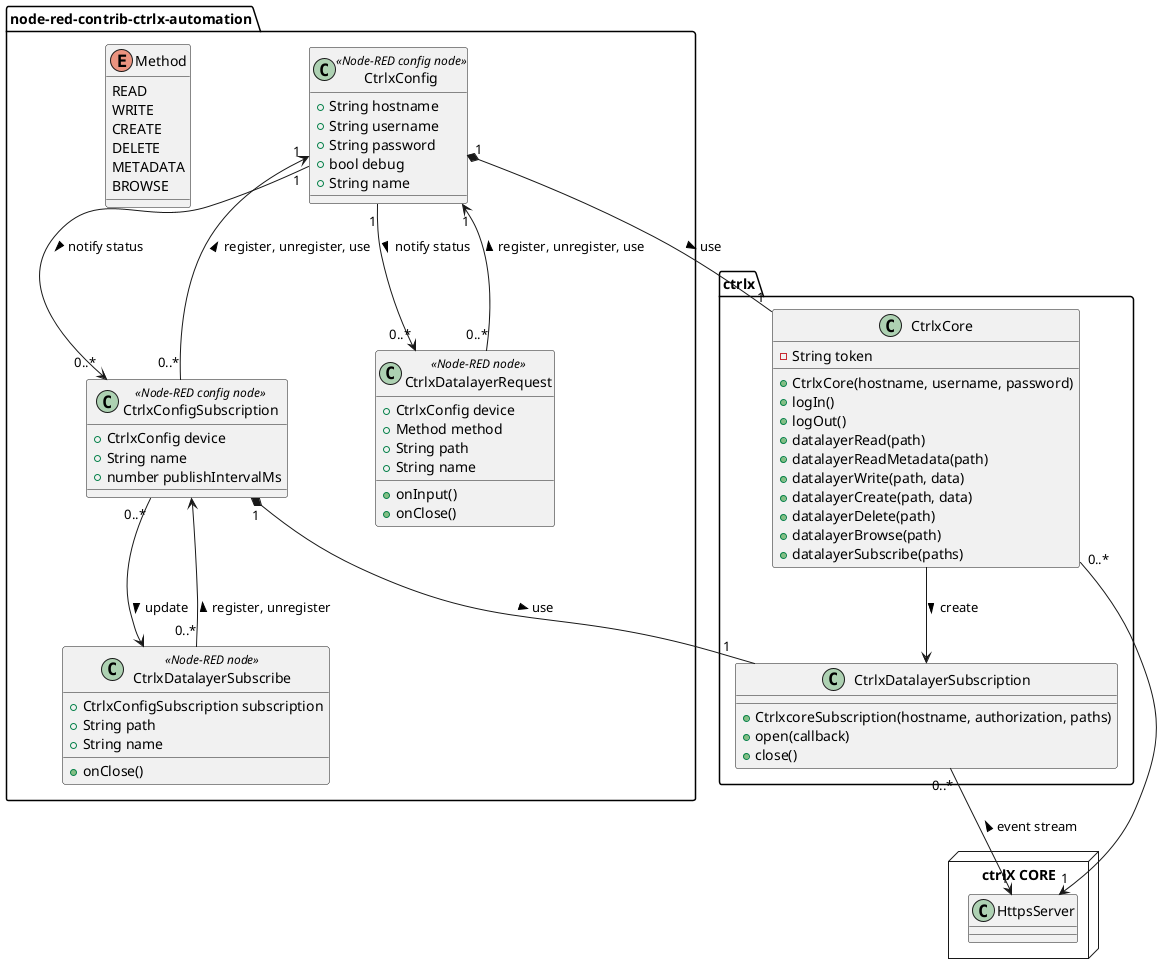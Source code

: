 @startuml Overview
skinparam componentStyle uml2

package ctrlx {

  class CtrlxCore
  {
    -String token
    +CtrlxCore(hostname, username, password)
    +logIn()
    +logOut()
    +datalayerRead(path)
    +datalayerReadMetadata(path)
    +datalayerWrite(path, data)
    +datalayerCreate(path, data)
    +datalayerDelete(path)
    +datalayerBrowse(path)
    +datalayerSubscribe(paths)
  }

  class CtrlxDatalayerSubscription
  {
    +CtrlxcoreSubscription(hostname, authorization, paths)
    +open(callback)
    +close()
  }

}

package node-red-contrib-ctrlx-automation {

  class CtrlxConfig << Node-RED config node >>
  {
    +String hostname
    +String username
    +String password
    +bool debug
    +String name
  }

  class CtrlxConfigSubscription << Node-RED config node >>
  {
    +CtrlxConfig device
    +String name
    +number publishIntervalMs
  }

  enum Method {
    READ
    WRITE
    CREATE
    DELETE
    METADATA
    BROWSE
  }

  class CtrlxDatalayerRequest << Node-RED node >>
  {
    +CtrlxConfig device
    +Method method
    +String path
    +String name
    +onInput()
    +onClose()
  }

  class CtrlxDatalayerSubscribe << Node-RED node >>
  {
    +CtrlxConfigSubscription subscription
    +String path
    +String name
    +onClose()
  }
}


package "ctrlX CORE" <<Node>> {
  class HttpsServer
}


CtrlxConfig "1" *-- "1" CtrlxCore : use >
CtrlxDatalayerRequest "0..*" --> "1" CtrlxConfig : register, unregister, use >
CtrlxConfig "1" --> "0..*" CtrlxDatalayerRequest  : notify status >
CtrlxCore "0..*" --> "1" HttpsServer

CtrlxDatalayerSubscription "0..*" --> "1" HttpsServer : event stream <
CtrlxConfig "1" --> "0..*" CtrlxConfigSubscription  : notify status >
CtrlxConfigSubscription "0..*" --> "1" CtrlxConfig : register, unregister, use >
CtrlxCore --> CtrlxDatalayerSubscription : create >
CtrlxDatalayerSubscribe "0..*" --> CtrlxConfigSubscription : register, unregister >
CtrlxConfigSubscription "0..*" --> CtrlxDatalayerSubscribe : update >
CtrlxConfigSubscription "1" *-- "1" CtrlxDatalayerSubscription : use >

@enduml
